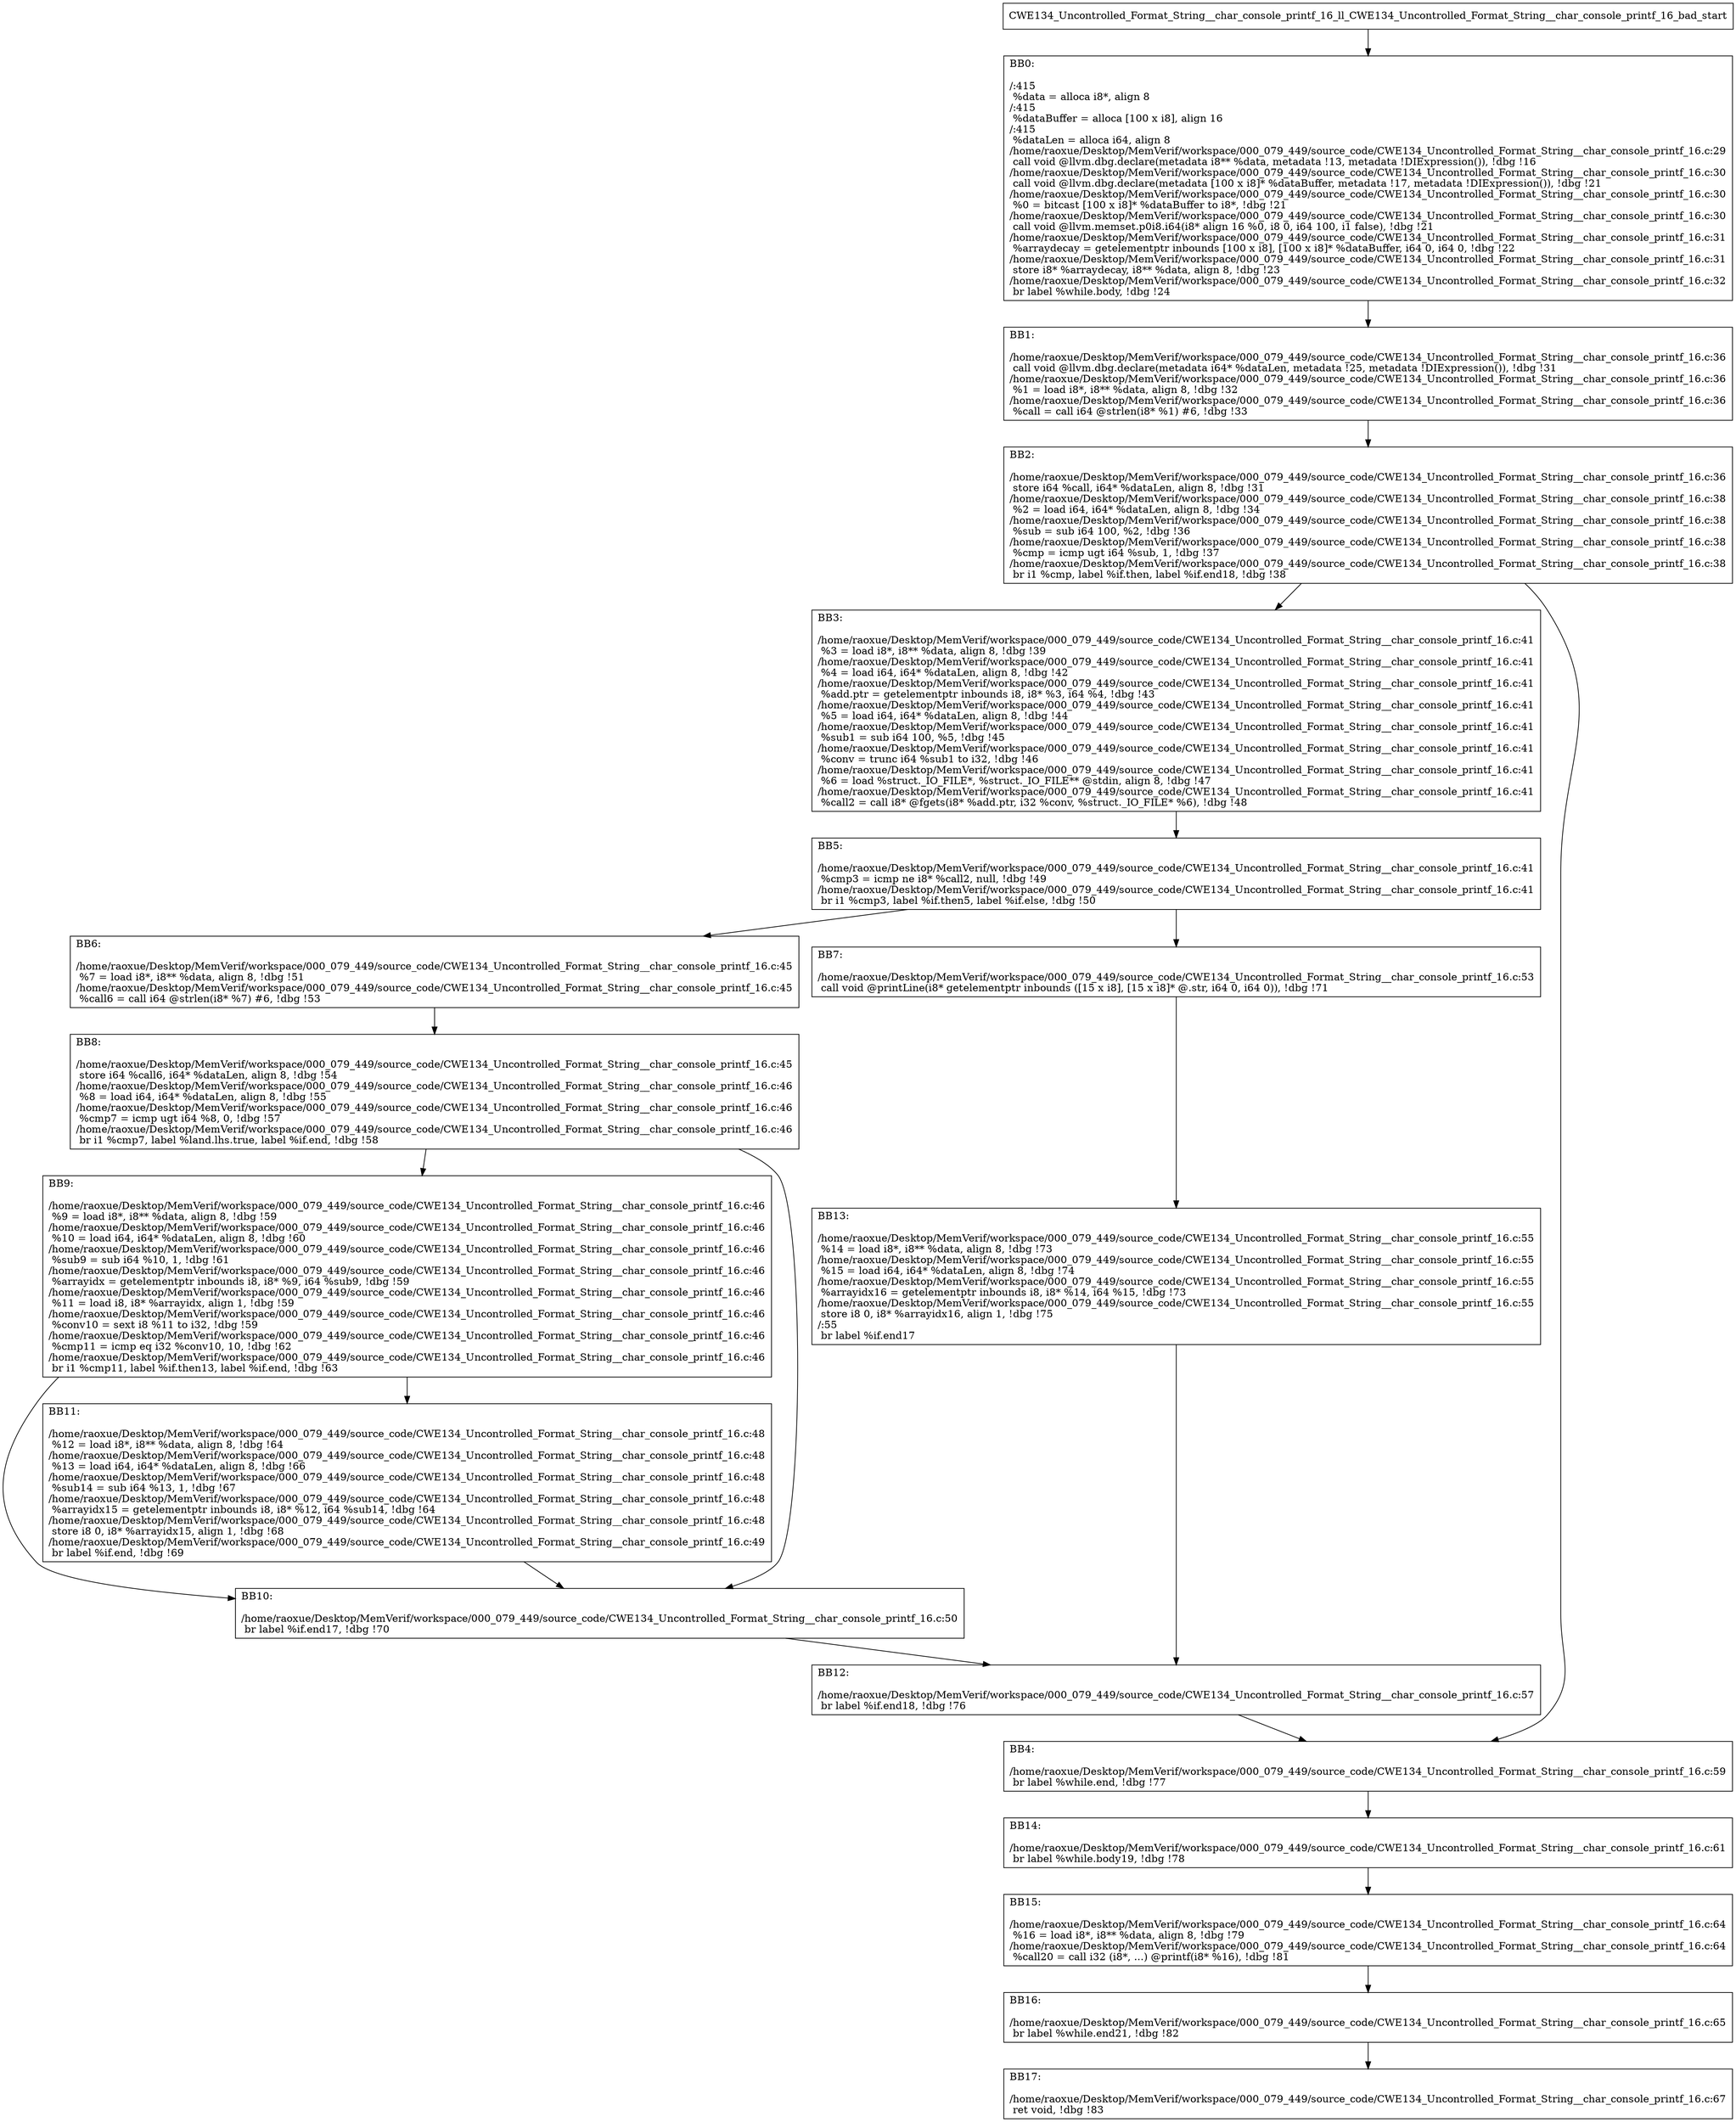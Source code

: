 digraph "CFG for'CWE134_Uncontrolled_Format_String__char_console_printf_16_ll_CWE134_Uncontrolled_Format_String__char_console_printf_16_bad' function" {
	BBCWE134_Uncontrolled_Format_String__char_console_printf_16_ll_CWE134_Uncontrolled_Format_String__char_console_printf_16_bad_start[shape=record,label="{CWE134_Uncontrolled_Format_String__char_console_printf_16_ll_CWE134_Uncontrolled_Format_String__char_console_printf_16_bad_start}"];
	BBCWE134_Uncontrolled_Format_String__char_console_printf_16_ll_CWE134_Uncontrolled_Format_String__char_console_printf_16_bad_start-> CWE134_Uncontrolled_Format_String__char_console_printf_16_ll_CWE134_Uncontrolled_Format_String__char_console_printf_16_badBB0;
	CWE134_Uncontrolled_Format_String__char_console_printf_16_ll_CWE134_Uncontrolled_Format_String__char_console_printf_16_badBB0 [shape=record, label="{BB0:\l\l/:415\l
  %data = alloca i8*, align 8\l
/:415\l
  %dataBuffer = alloca [100 x i8], align 16\l
/:415\l
  %dataLen = alloca i64, align 8\l
/home/raoxue/Desktop/MemVerif/workspace/000_079_449/source_code/CWE134_Uncontrolled_Format_String__char_console_printf_16.c:29\l
  call void @llvm.dbg.declare(metadata i8** %data, metadata !13, metadata !DIExpression()), !dbg !16\l
/home/raoxue/Desktop/MemVerif/workspace/000_079_449/source_code/CWE134_Uncontrolled_Format_String__char_console_printf_16.c:30\l
  call void @llvm.dbg.declare(metadata [100 x i8]* %dataBuffer, metadata !17, metadata !DIExpression()), !dbg !21\l
/home/raoxue/Desktop/MemVerif/workspace/000_079_449/source_code/CWE134_Uncontrolled_Format_String__char_console_printf_16.c:30\l
  %0 = bitcast [100 x i8]* %dataBuffer to i8*, !dbg !21\l
/home/raoxue/Desktop/MemVerif/workspace/000_079_449/source_code/CWE134_Uncontrolled_Format_String__char_console_printf_16.c:30\l
  call void @llvm.memset.p0i8.i64(i8* align 16 %0, i8 0, i64 100, i1 false), !dbg !21\l
/home/raoxue/Desktop/MemVerif/workspace/000_079_449/source_code/CWE134_Uncontrolled_Format_String__char_console_printf_16.c:31\l
  %arraydecay = getelementptr inbounds [100 x i8], [100 x i8]* %dataBuffer, i64 0, i64 0, !dbg !22\l
/home/raoxue/Desktop/MemVerif/workspace/000_079_449/source_code/CWE134_Uncontrolled_Format_String__char_console_printf_16.c:31\l
  store i8* %arraydecay, i8** %data, align 8, !dbg !23\l
/home/raoxue/Desktop/MemVerif/workspace/000_079_449/source_code/CWE134_Uncontrolled_Format_String__char_console_printf_16.c:32\l
  br label %while.body, !dbg !24\l
}"];
	CWE134_Uncontrolled_Format_String__char_console_printf_16_ll_CWE134_Uncontrolled_Format_String__char_console_printf_16_badBB0-> CWE134_Uncontrolled_Format_String__char_console_printf_16_ll_CWE134_Uncontrolled_Format_String__char_console_printf_16_badBB1;
	CWE134_Uncontrolled_Format_String__char_console_printf_16_ll_CWE134_Uncontrolled_Format_String__char_console_printf_16_badBB1 [shape=record, label="{BB1:\l\l/home/raoxue/Desktop/MemVerif/workspace/000_079_449/source_code/CWE134_Uncontrolled_Format_String__char_console_printf_16.c:36\l
  call void @llvm.dbg.declare(metadata i64* %dataLen, metadata !25, metadata !DIExpression()), !dbg !31\l
/home/raoxue/Desktop/MemVerif/workspace/000_079_449/source_code/CWE134_Uncontrolled_Format_String__char_console_printf_16.c:36\l
  %1 = load i8*, i8** %data, align 8, !dbg !32\l
/home/raoxue/Desktop/MemVerif/workspace/000_079_449/source_code/CWE134_Uncontrolled_Format_String__char_console_printf_16.c:36\l
  %call = call i64 @strlen(i8* %1) #6, !dbg !33\l
}"];
	CWE134_Uncontrolled_Format_String__char_console_printf_16_ll_CWE134_Uncontrolled_Format_String__char_console_printf_16_badBB1-> CWE134_Uncontrolled_Format_String__char_console_printf_16_ll_CWE134_Uncontrolled_Format_String__char_console_printf_16_badBB2;
	CWE134_Uncontrolled_Format_String__char_console_printf_16_ll_CWE134_Uncontrolled_Format_String__char_console_printf_16_badBB2 [shape=record, label="{BB2:\l\l/home/raoxue/Desktop/MemVerif/workspace/000_079_449/source_code/CWE134_Uncontrolled_Format_String__char_console_printf_16.c:36\l
  store i64 %call, i64* %dataLen, align 8, !dbg !31\l
/home/raoxue/Desktop/MemVerif/workspace/000_079_449/source_code/CWE134_Uncontrolled_Format_String__char_console_printf_16.c:38\l
  %2 = load i64, i64* %dataLen, align 8, !dbg !34\l
/home/raoxue/Desktop/MemVerif/workspace/000_079_449/source_code/CWE134_Uncontrolled_Format_String__char_console_printf_16.c:38\l
  %sub = sub i64 100, %2, !dbg !36\l
/home/raoxue/Desktop/MemVerif/workspace/000_079_449/source_code/CWE134_Uncontrolled_Format_String__char_console_printf_16.c:38\l
  %cmp = icmp ugt i64 %sub, 1, !dbg !37\l
/home/raoxue/Desktop/MemVerif/workspace/000_079_449/source_code/CWE134_Uncontrolled_Format_String__char_console_printf_16.c:38\l
  br i1 %cmp, label %if.then, label %if.end18, !dbg !38\l
}"];
	CWE134_Uncontrolled_Format_String__char_console_printf_16_ll_CWE134_Uncontrolled_Format_String__char_console_printf_16_badBB2-> CWE134_Uncontrolled_Format_String__char_console_printf_16_ll_CWE134_Uncontrolled_Format_String__char_console_printf_16_badBB3;
	CWE134_Uncontrolled_Format_String__char_console_printf_16_ll_CWE134_Uncontrolled_Format_String__char_console_printf_16_badBB2-> CWE134_Uncontrolled_Format_String__char_console_printf_16_ll_CWE134_Uncontrolled_Format_String__char_console_printf_16_badBB4;
	CWE134_Uncontrolled_Format_String__char_console_printf_16_ll_CWE134_Uncontrolled_Format_String__char_console_printf_16_badBB3 [shape=record, label="{BB3:\l\l/home/raoxue/Desktop/MemVerif/workspace/000_079_449/source_code/CWE134_Uncontrolled_Format_String__char_console_printf_16.c:41\l
  %3 = load i8*, i8** %data, align 8, !dbg !39\l
/home/raoxue/Desktop/MemVerif/workspace/000_079_449/source_code/CWE134_Uncontrolled_Format_String__char_console_printf_16.c:41\l
  %4 = load i64, i64* %dataLen, align 8, !dbg !42\l
/home/raoxue/Desktop/MemVerif/workspace/000_079_449/source_code/CWE134_Uncontrolled_Format_String__char_console_printf_16.c:41\l
  %add.ptr = getelementptr inbounds i8, i8* %3, i64 %4, !dbg !43\l
/home/raoxue/Desktop/MemVerif/workspace/000_079_449/source_code/CWE134_Uncontrolled_Format_String__char_console_printf_16.c:41\l
  %5 = load i64, i64* %dataLen, align 8, !dbg !44\l
/home/raoxue/Desktop/MemVerif/workspace/000_079_449/source_code/CWE134_Uncontrolled_Format_String__char_console_printf_16.c:41\l
  %sub1 = sub i64 100, %5, !dbg !45\l
/home/raoxue/Desktop/MemVerif/workspace/000_079_449/source_code/CWE134_Uncontrolled_Format_String__char_console_printf_16.c:41\l
  %conv = trunc i64 %sub1 to i32, !dbg !46\l
/home/raoxue/Desktop/MemVerif/workspace/000_079_449/source_code/CWE134_Uncontrolled_Format_String__char_console_printf_16.c:41\l
  %6 = load %struct._IO_FILE*, %struct._IO_FILE** @stdin, align 8, !dbg !47\l
/home/raoxue/Desktop/MemVerif/workspace/000_079_449/source_code/CWE134_Uncontrolled_Format_String__char_console_printf_16.c:41\l
  %call2 = call i8* @fgets(i8* %add.ptr, i32 %conv, %struct._IO_FILE* %6), !dbg !48\l
}"];
	CWE134_Uncontrolled_Format_String__char_console_printf_16_ll_CWE134_Uncontrolled_Format_String__char_console_printf_16_badBB3-> CWE134_Uncontrolled_Format_String__char_console_printf_16_ll_CWE134_Uncontrolled_Format_String__char_console_printf_16_badBB5;
	CWE134_Uncontrolled_Format_String__char_console_printf_16_ll_CWE134_Uncontrolled_Format_String__char_console_printf_16_badBB5 [shape=record, label="{BB5:\l\l/home/raoxue/Desktop/MemVerif/workspace/000_079_449/source_code/CWE134_Uncontrolled_Format_String__char_console_printf_16.c:41\l
  %cmp3 = icmp ne i8* %call2, null, !dbg !49\l
/home/raoxue/Desktop/MemVerif/workspace/000_079_449/source_code/CWE134_Uncontrolled_Format_String__char_console_printf_16.c:41\l
  br i1 %cmp3, label %if.then5, label %if.else, !dbg !50\l
}"];
	CWE134_Uncontrolled_Format_String__char_console_printf_16_ll_CWE134_Uncontrolled_Format_String__char_console_printf_16_badBB5-> CWE134_Uncontrolled_Format_String__char_console_printf_16_ll_CWE134_Uncontrolled_Format_String__char_console_printf_16_badBB6;
	CWE134_Uncontrolled_Format_String__char_console_printf_16_ll_CWE134_Uncontrolled_Format_String__char_console_printf_16_badBB5-> CWE134_Uncontrolled_Format_String__char_console_printf_16_ll_CWE134_Uncontrolled_Format_String__char_console_printf_16_badBB7;
	CWE134_Uncontrolled_Format_String__char_console_printf_16_ll_CWE134_Uncontrolled_Format_String__char_console_printf_16_badBB6 [shape=record, label="{BB6:\l\l/home/raoxue/Desktop/MemVerif/workspace/000_079_449/source_code/CWE134_Uncontrolled_Format_String__char_console_printf_16.c:45\l
  %7 = load i8*, i8** %data, align 8, !dbg !51\l
/home/raoxue/Desktop/MemVerif/workspace/000_079_449/source_code/CWE134_Uncontrolled_Format_String__char_console_printf_16.c:45\l
  %call6 = call i64 @strlen(i8* %7) #6, !dbg !53\l
}"];
	CWE134_Uncontrolled_Format_String__char_console_printf_16_ll_CWE134_Uncontrolled_Format_String__char_console_printf_16_badBB6-> CWE134_Uncontrolled_Format_String__char_console_printf_16_ll_CWE134_Uncontrolled_Format_String__char_console_printf_16_badBB8;
	CWE134_Uncontrolled_Format_String__char_console_printf_16_ll_CWE134_Uncontrolled_Format_String__char_console_printf_16_badBB8 [shape=record, label="{BB8:\l\l/home/raoxue/Desktop/MemVerif/workspace/000_079_449/source_code/CWE134_Uncontrolled_Format_String__char_console_printf_16.c:45\l
  store i64 %call6, i64* %dataLen, align 8, !dbg !54\l
/home/raoxue/Desktop/MemVerif/workspace/000_079_449/source_code/CWE134_Uncontrolled_Format_String__char_console_printf_16.c:46\l
  %8 = load i64, i64* %dataLen, align 8, !dbg !55\l
/home/raoxue/Desktop/MemVerif/workspace/000_079_449/source_code/CWE134_Uncontrolled_Format_String__char_console_printf_16.c:46\l
  %cmp7 = icmp ugt i64 %8, 0, !dbg !57\l
/home/raoxue/Desktop/MemVerif/workspace/000_079_449/source_code/CWE134_Uncontrolled_Format_String__char_console_printf_16.c:46\l
  br i1 %cmp7, label %land.lhs.true, label %if.end, !dbg !58\l
}"];
	CWE134_Uncontrolled_Format_String__char_console_printf_16_ll_CWE134_Uncontrolled_Format_String__char_console_printf_16_badBB8-> CWE134_Uncontrolled_Format_String__char_console_printf_16_ll_CWE134_Uncontrolled_Format_String__char_console_printf_16_badBB9;
	CWE134_Uncontrolled_Format_String__char_console_printf_16_ll_CWE134_Uncontrolled_Format_String__char_console_printf_16_badBB8-> CWE134_Uncontrolled_Format_String__char_console_printf_16_ll_CWE134_Uncontrolled_Format_String__char_console_printf_16_badBB10;
	CWE134_Uncontrolled_Format_String__char_console_printf_16_ll_CWE134_Uncontrolled_Format_String__char_console_printf_16_badBB9 [shape=record, label="{BB9:\l\l/home/raoxue/Desktop/MemVerif/workspace/000_079_449/source_code/CWE134_Uncontrolled_Format_String__char_console_printf_16.c:46\l
  %9 = load i8*, i8** %data, align 8, !dbg !59\l
/home/raoxue/Desktop/MemVerif/workspace/000_079_449/source_code/CWE134_Uncontrolled_Format_String__char_console_printf_16.c:46\l
  %10 = load i64, i64* %dataLen, align 8, !dbg !60\l
/home/raoxue/Desktop/MemVerif/workspace/000_079_449/source_code/CWE134_Uncontrolled_Format_String__char_console_printf_16.c:46\l
  %sub9 = sub i64 %10, 1, !dbg !61\l
/home/raoxue/Desktop/MemVerif/workspace/000_079_449/source_code/CWE134_Uncontrolled_Format_String__char_console_printf_16.c:46\l
  %arrayidx = getelementptr inbounds i8, i8* %9, i64 %sub9, !dbg !59\l
/home/raoxue/Desktop/MemVerif/workspace/000_079_449/source_code/CWE134_Uncontrolled_Format_String__char_console_printf_16.c:46\l
  %11 = load i8, i8* %arrayidx, align 1, !dbg !59\l
/home/raoxue/Desktop/MemVerif/workspace/000_079_449/source_code/CWE134_Uncontrolled_Format_String__char_console_printf_16.c:46\l
  %conv10 = sext i8 %11 to i32, !dbg !59\l
/home/raoxue/Desktop/MemVerif/workspace/000_079_449/source_code/CWE134_Uncontrolled_Format_String__char_console_printf_16.c:46\l
  %cmp11 = icmp eq i32 %conv10, 10, !dbg !62\l
/home/raoxue/Desktop/MemVerif/workspace/000_079_449/source_code/CWE134_Uncontrolled_Format_String__char_console_printf_16.c:46\l
  br i1 %cmp11, label %if.then13, label %if.end, !dbg !63\l
}"];
	CWE134_Uncontrolled_Format_String__char_console_printf_16_ll_CWE134_Uncontrolled_Format_String__char_console_printf_16_badBB9-> CWE134_Uncontrolled_Format_String__char_console_printf_16_ll_CWE134_Uncontrolled_Format_String__char_console_printf_16_badBB11;
	CWE134_Uncontrolled_Format_String__char_console_printf_16_ll_CWE134_Uncontrolled_Format_String__char_console_printf_16_badBB9-> CWE134_Uncontrolled_Format_String__char_console_printf_16_ll_CWE134_Uncontrolled_Format_String__char_console_printf_16_badBB10;
	CWE134_Uncontrolled_Format_String__char_console_printf_16_ll_CWE134_Uncontrolled_Format_String__char_console_printf_16_badBB11 [shape=record, label="{BB11:\l\l/home/raoxue/Desktop/MemVerif/workspace/000_079_449/source_code/CWE134_Uncontrolled_Format_String__char_console_printf_16.c:48\l
  %12 = load i8*, i8** %data, align 8, !dbg !64\l
/home/raoxue/Desktop/MemVerif/workspace/000_079_449/source_code/CWE134_Uncontrolled_Format_String__char_console_printf_16.c:48\l
  %13 = load i64, i64* %dataLen, align 8, !dbg !66\l
/home/raoxue/Desktop/MemVerif/workspace/000_079_449/source_code/CWE134_Uncontrolled_Format_String__char_console_printf_16.c:48\l
  %sub14 = sub i64 %13, 1, !dbg !67\l
/home/raoxue/Desktop/MemVerif/workspace/000_079_449/source_code/CWE134_Uncontrolled_Format_String__char_console_printf_16.c:48\l
  %arrayidx15 = getelementptr inbounds i8, i8* %12, i64 %sub14, !dbg !64\l
/home/raoxue/Desktop/MemVerif/workspace/000_079_449/source_code/CWE134_Uncontrolled_Format_String__char_console_printf_16.c:48\l
  store i8 0, i8* %arrayidx15, align 1, !dbg !68\l
/home/raoxue/Desktop/MemVerif/workspace/000_079_449/source_code/CWE134_Uncontrolled_Format_String__char_console_printf_16.c:49\l
  br label %if.end, !dbg !69\l
}"];
	CWE134_Uncontrolled_Format_String__char_console_printf_16_ll_CWE134_Uncontrolled_Format_String__char_console_printf_16_badBB11-> CWE134_Uncontrolled_Format_String__char_console_printf_16_ll_CWE134_Uncontrolled_Format_String__char_console_printf_16_badBB10;
	CWE134_Uncontrolled_Format_String__char_console_printf_16_ll_CWE134_Uncontrolled_Format_String__char_console_printf_16_badBB10 [shape=record, label="{BB10:\l\l/home/raoxue/Desktop/MemVerif/workspace/000_079_449/source_code/CWE134_Uncontrolled_Format_String__char_console_printf_16.c:50\l
  br label %if.end17, !dbg !70\l
}"];
	CWE134_Uncontrolled_Format_String__char_console_printf_16_ll_CWE134_Uncontrolled_Format_String__char_console_printf_16_badBB10-> CWE134_Uncontrolled_Format_String__char_console_printf_16_ll_CWE134_Uncontrolled_Format_String__char_console_printf_16_badBB12;
	CWE134_Uncontrolled_Format_String__char_console_printf_16_ll_CWE134_Uncontrolled_Format_String__char_console_printf_16_badBB7 [shape=record, label="{BB7:\l\l/home/raoxue/Desktop/MemVerif/workspace/000_079_449/source_code/CWE134_Uncontrolled_Format_String__char_console_printf_16.c:53\l
  call void @printLine(i8* getelementptr inbounds ([15 x i8], [15 x i8]* @.str, i64 0, i64 0)), !dbg !71\l
}"];
	CWE134_Uncontrolled_Format_String__char_console_printf_16_ll_CWE134_Uncontrolled_Format_String__char_console_printf_16_badBB7-> CWE134_Uncontrolled_Format_String__char_console_printf_16_ll_CWE134_Uncontrolled_Format_String__char_console_printf_16_badBB13;
	CWE134_Uncontrolled_Format_String__char_console_printf_16_ll_CWE134_Uncontrolled_Format_String__char_console_printf_16_badBB13 [shape=record, label="{BB13:\l\l/home/raoxue/Desktop/MemVerif/workspace/000_079_449/source_code/CWE134_Uncontrolled_Format_String__char_console_printf_16.c:55\l
  %14 = load i8*, i8** %data, align 8, !dbg !73\l
/home/raoxue/Desktop/MemVerif/workspace/000_079_449/source_code/CWE134_Uncontrolled_Format_String__char_console_printf_16.c:55\l
  %15 = load i64, i64* %dataLen, align 8, !dbg !74\l
/home/raoxue/Desktop/MemVerif/workspace/000_079_449/source_code/CWE134_Uncontrolled_Format_String__char_console_printf_16.c:55\l
  %arrayidx16 = getelementptr inbounds i8, i8* %14, i64 %15, !dbg !73\l
/home/raoxue/Desktop/MemVerif/workspace/000_079_449/source_code/CWE134_Uncontrolled_Format_String__char_console_printf_16.c:55\l
  store i8 0, i8* %arrayidx16, align 1, !dbg !75\l
/:55\l
  br label %if.end17\l
}"];
	CWE134_Uncontrolled_Format_String__char_console_printf_16_ll_CWE134_Uncontrolled_Format_String__char_console_printf_16_badBB13-> CWE134_Uncontrolled_Format_String__char_console_printf_16_ll_CWE134_Uncontrolled_Format_String__char_console_printf_16_badBB12;
	CWE134_Uncontrolled_Format_String__char_console_printf_16_ll_CWE134_Uncontrolled_Format_String__char_console_printf_16_badBB12 [shape=record, label="{BB12:\l\l/home/raoxue/Desktop/MemVerif/workspace/000_079_449/source_code/CWE134_Uncontrolled_Format_String__char_console_printf_16.c:57\l
  br label %if.end18, !dbg !76\l
}"];
	CWE134_Uncontrolled_Format_String__char_console_printf_16_ll_CWE134_Uncontrolled_Format_String__char_console_printf_16_badBB12-> CWE134_Uncontrolled_Format_String__char_console_printf_16_ll_CWE134_Uncontrolled_Format_String__char_console_printf_16_badBB4;
	CWE134_Uncontrolled_Format_String__char_console_printf_16_ll_CWE134_Uncontrolled_Format_String__char_console_printf_16_badBB4 [shape=record, label="{BB4:\l\l/home/raoxue/Desktop/MemVerif/workspace/000_079_449/source_code/CWE134_Uncontrolled_Format_String__char_console_printf_16.c:59\l
  br label %while.end, !dbg !77\l
}"];
	CWE134_Uncontrolled_Format_String__char_console_printf_16_ll_CWE134_Uncontrolled_Format_String__char_console_printf_16_badBB4-> CWE134_Uncontrolled_Format_String__char_console_printf_16_ll_CWE134_Uncontrolled_Format_String__char_console_printf_16_badBB14;
	CWE134_Uncontrolled_Format_String__char_console_printf_16_ll_CWE134_Uncontrolled_Format_String__char_console_printf_16_badBB14 [shape=record, label="{BB14:\l\l/home/raoxue/Desktop/MemVerif/workspace/000_079_449/source_code/CWE134_Uncontrolled_Format_String__char_console_printf_16.c:61\l
  br label %while.body19, !dbg !78\l
}"];
	CWE134_Uncontrolled_Format_String__char_console_printf_16_ll_CWE134_Uncontrolled_Format_String__char_console_printf_16_badBB14-> CWE134_Uncontrolled_Format_String__char_console_printf_16_ll_CWE134_Uncontrolled_Format_String__char_console_printf_16_badBB15;
	CWE134_Uncontrolled_Format_String__char_console_printf_16_ll_CWE134_Uncontrolled_Format_String__char_console_printf_16_badBB15 [shape=record, label="{BB15:\l\l/home/raoxue/Desktop/MemVerif/workspace/000_079_449/source_code/CWE134_Uncontrolled_Format_String__char_console_printf_16.c:64\l
  %16 = load i8*, i8** %data, align 8, !dbg !79\l
/home/raoxue/Desktop/MemVerif/workspace/000_079_449/source_code/CWE134_Uncontrolled_Format_String__char_console_printf_16.c:64\l
  %call20 = call i32 (i8*, ...) @printf(i8* %16), !dbg !81\l
}"];
	CWE134_Uncontrolled_Format_String__char_console_printf_16_ll_CWE134_Uncontrolled_Format_String__char_console_printf_16_badBB15-> CWE134_Uncontrolled_Format_String__char_console_printf_16_ll_CWE134_Uncontrolled_Format_String__char_console_printf_16_badBB16;
	CWE134_Uncontrolled_Format_String__char_console_printf_16_ll_CWE134_Uncontrolled_Format_String__char_console_printf_16_badBB16 [shape=record, label="{BB16:\l\l/home/raoxue/Desktop/MemVerif/workspace/000_079_449/source_code/CWE134_Uncontrolled_Format_String__char_console_printf_16.c:65\l
  br label %while.end21, !dbg !82\l
}"];
	CWE134_Uncontrolled_Format_String__char_console_printf_16_ll_CWE134_Uncontrolled_Format_String__char_console_printf_16_badBB16-> CWE134_Uncontrolled_Format_String__char_console_printf_16_ll_CWE134_Uncontrolled_Format_String__char_console_printf_16_badBB17;
	CWE134_Uncontrolled_Format_String__char_console_printf_16_ll_CWE134_Uncontrolled_Format_String__char_console_printf_16_badBB17 [shape=record, label="{BB17:\l\l/home/raoxue/Desktop/MemVerif/workspace/000_079_449/source_code/CWE134_Uncontrolled_Format_String__char_console_printf_16.c:67\l
  ret void, !dbg !83\l
}"];
}
